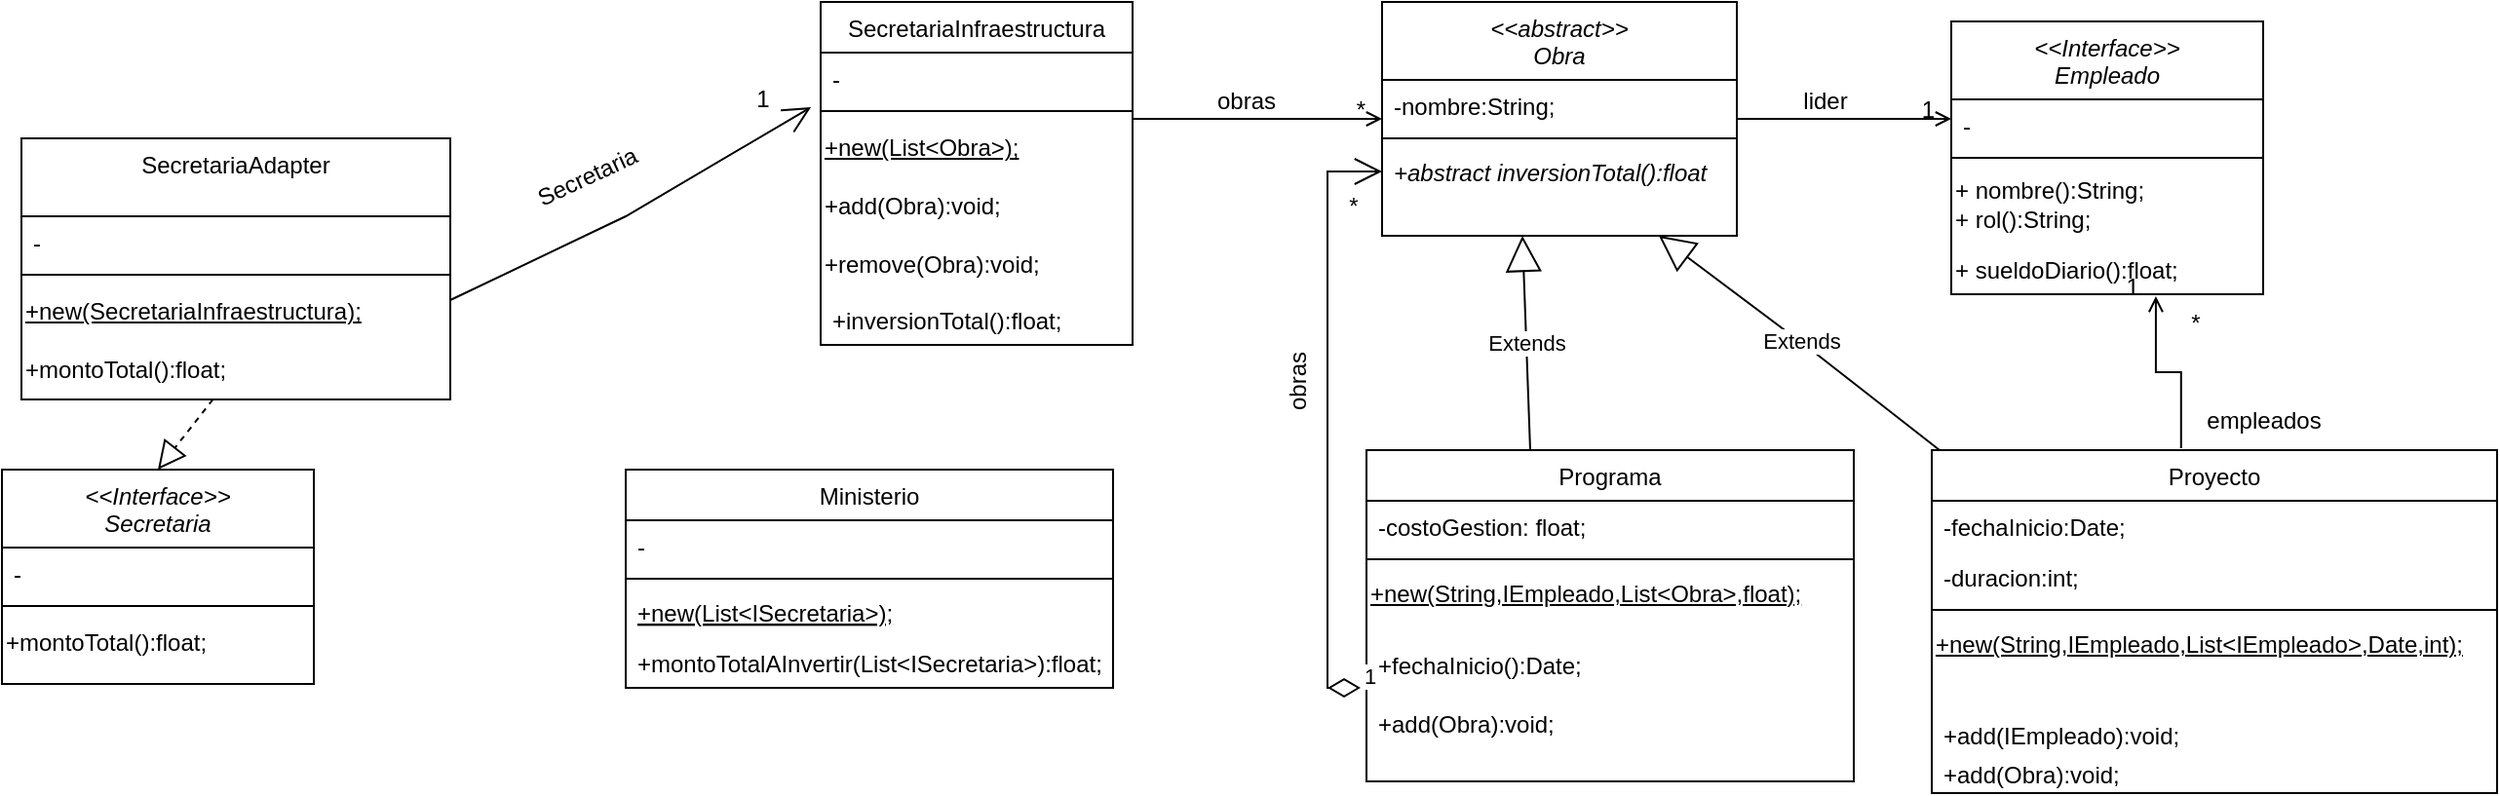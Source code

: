 <mxfile version="20.5.3" type="github">
  <diagram id="C5RBs43oDa-KdzZeNtuy" name="Page-1">
    <mxGraphModel dx="1609" dy="392" grid="1" gridSize="10" guides="1" tooltips="1" connect="1" arrows="1" fold="1" page="1" pageScale="1" pageWidth="827" pageHeight="1169" math="0" shadow="0">
      <root>
        <mxCell id="WIyWlLk6GJQsqaUBKTNV-0" />
        <mxCell id="WIyWlLk6GJQsqaUBKTNV-1" parent="WIyWlLk6GJQsqaUBKTNV-0" />
        <mxCell id="zkfFHV4jXpPFQw0GAbJ--0" value="SecretariaInfraestructura" style="swimlane;fontStyle=0;align=center;verticalAlign=top;childLayout=stackLayout;horizontal=1;startSize=26;horizontalStack=0;resizeParent=1;resizeLast=0;collapsible=1;marginBottom=0;rounded=0;shadow=0;strokeWidth=1;" parent="WIyWlLk6GJQsqaUBKTNV-1" vertex="1">
          <mxGeometry x="220" y="120" width="160" height="176" as="geometry">
            <mxRectangle x="230" y="140" width="160" height="26" as="alternateBounds" />
          </mxGeometry>
        </mxCell>
        <mxCell id="zkfFHV4jXpPFQw0GAbJ--1" value="-" style="text;align=left;verticalAlign=top;spacingLeft=4;spacingRight=4;overflow=hidden;rotatable=0;points=[[0,0.5],[1,0.5]];portConstraint=eastwest;" parent="zkfFHV4jXpPFQw0GAbJ--0" vertex="1">
          <mxGeometry y="26" width="160" height="26" as="geometry" />
        </mxCell>
        <mxCell id="zkfFHV4jXpPFQw0GAbJ--4" value="" style="line;html=1;strokeWidth=1;align=left;verticalAlign=middle;spacingTop=-1;spacingLeft=3;spacingRight=3;rotatable=0;labelPosition=right;points=[];portConstraint=eastwest;" parent="zkfFHV4jXpPFQw0GAbJ--0" vertex="1">
          <mxGeometry y="52" width="160" height="8" as="geometry" />
        </mxCell>
        <mxCell id="yNSSFjXagRhBC9FYQpMT-43" value="&lt;div align=&quot;left&quot;&gt;&lt;u&gt;+new(List&amp;lt;Obra&amp;gt;);&lt;/u&gt;&lt;/div&gt;" style="text;html=1;align=left;verticalAlign=middle;resizable=0;points=[];autosize=1;strokeColor=none;fillColor=none;" vertex="1" parent="zkfFHV4jXpPFQw0GAbJ--0">
          <mxGeometry y="60" width="160" height="30" as="geometry" />
        </mxCell>
        <mxCell id="yNSSFjXagRhBC9FYQpMT-44" value="&lt;div align=&quot;left&quot;&gt;+add(Obra):void;&lt;/div&gt;" style="text;html=1;align=left;verticalAlign=middle;resizable=0;points=[];autosize=1;strokeColor=none;fillColor=none;" vertex="1" parent="zkfFHV4jXpPFQw0GAbJ--0">
          <mxGeometry y="90" width="160" height="30" as="geometry" />
        </mxCell>
        <mxCell id="yNSSFjXagRhBC9FYQpMT-45" value="+remove(Obra):void;" style="text;html=1;align=left;verticalAlign=middle;resizable=0;points=[];autosize=1;strokeColor=none;fillColor=none;" vertex="1" parent="zkfFHV4jXpPFQw0GAbJ--0">
          <mxGeometry y="120" width="160" height="30" as="geometry" />
        </mxCell>
        <mxCell id="zkfFHV4jXpPFQw0GAbJ--5" value="+inversionTotal():float;" style="text;align=left;verticalAlign=top;spacingLeft=4;spacingRight=4;overflow=hidden;rotatable=0;points=[[0,0.5],[1,0.5]];portConstraint=eastwest;" parent="zkfFHV4jXpPFQw0GAbJ--0" vertex="1">
          <mxGeometry y="150" width="160" height="26" as="geometry" />
        </mxCell>
        <mxCell id="zkfFHV4jXpPFQw0GAbJ--6" value="Ministerio" style="swimlane;fontStyle=0;align=center;verticalAlign=top;childLayout=stackLayout;horizontal=1;startSize=26;horizontalStack=0;resizeParent=1;resizeLast=0;collapsible=1;marginBottom=0;rounded=0;shadow=0;strokeWidth=1;" parent="WIyWlLk6GJQsqaUBKTNV-1" vertex="1">
          <mxGeometry x="120" y="360" width="250" height="112" as="geometry">
            <mxRectangle x="130" y="380" width="160" height="26" as="alternateBounds" />
          </mxGeometry>
        </mxCell>
        <mxCell id="zkfFHV4jXpPFQw0GAbJ--7" value="-" style="text;align=left;verticalAlign=top;spacingLeft=4;spacingRight=4;overflow=hidden;rotatable=0;points=[[0,0.5],[1,0.5]];portConstraint=eastwest;" parent="zkfFHV4jXpPFQw0GAbJ--6" vertex="1">
          <mxGeometry y="26" width="250" height="26" as="geometry" />
        </mxCell>
        <mxCell id="zkfFHV4jXpPFQw0GAbJ--9" value="" style="line;html=1;strokeWidth=1;align=left;verticalAlign=middle;spacingTop=-1;spacingLeft=3;spacingRight=3;rotatable=0;labelPosition=right;points=[];portConstraint=eastwest;" parent="zkfFHV4jXpPFQw0GAbJ--6" vertex="1">
          <mxGeometry y="52" width="250" height="8" as="geometry" />
        </mxCell>
        <mxCell id="yNSSFjXagRhBC9FYQpMT-5" value="+new(List&lt;ISecretaria&gt;);" style="text;align=left;verticalAlign=top;spacingLeft=4;spacingRight=4;overflow=hidden;rotatable=0;points=[[0,0.5],[1,0.5]];portConstraint=eastwest;fontStyle=4" vertex="1" parent="zkfFHV4jXpPFQw0GAbJ--6">
          <mxGeometry y="60" width="250" height="26" as="geometry" />
        </mxCell>
        <mxCell id="zkfFHV4jXpPFQw0GAbJ--10" value="+montoTotalAInvertir(List&lt;ISecretaria&gt;):float;" style="text;align=left;verticalAlign=top;spacingLeft=4;spacingRight=4;overflow=hidden;rotatable=0;points=[[0,0.5],[1,0.5]];portConstraint=eastwest;fontStyle=0" parent="zkfFHV4jXpPFQw0GAbJ--6" vertex="1">
          <mxGeometry y="86" width="250" height="26" as="geometry" />
        </mxCell>
        <mxCell id="zkfFHV4jXpPFQw0GAbJ--13" value="&lt;&lt;Interface&gt;&gt;&#xa;Empleado" style="swimlane;fontStyle=2;align=center;verticalAlign=top;childLayout=stackLayout;horizontal=1;startSize=40;horizontalStack=0;resizeParent=1;resizeLast=0;collapsible=1;marginBottom=0;rounded=0;shadow=0;strokeWidth=1;" parent="WIyWlLk6GJQsqaUBKTNV-1" vertex="1">
          <mxGeometry x="800" y="130" width="160" height="140" as="geometry">
            <mxRectangle x="340" y="380" width="170" height="26" as="alternateBounds" />
          </mxGeometry>
        </mxCell>
        <mxCell id="zkfFHV4jXpPFQw0GAbJ--14" value="-" style="text;align=left;verticalAlign=top;spacingLeft=4;spacingRight=4;overflow=hidden;rotatable=0;points=[[0,0.5],[1,0.5]];portConstraint=eastwest;" parent="zkfFHV4jXpPFQw0GAbJ--13" vertex="1">
          <mxGeometry y="40" width="160" height="26" as="geometry" />
        </mxCell>
        <mxCell id="zkfFHV4jXpPFQw0GAbJ--15" value="" style="line;html=1;strokeWidth=1;align=left;verticalAlign=middle;spacingTop=-1;spacingLeft=3;spacingRight=3;rotatable=0;labelPosition=right;points=[];portConstraint=eastwest;" parent="zkfFHV4jXpPFQw0GAbJ--13" vertex="1">
          <mxGeometry y="66" width="160" height="8" as="geometry" />
        </mxCell>
        <mxCell id="yNSSFjXagRhBC9FYQpMT-0" value="&lt;div align=&quot;left&quot;&gt;+ nombre():String;&lt;div align=&quot;left&quot;&gt;+ rol():String;&lt;/div&gt;&lt;/div&gt;" style="text;html=1;align=left;verticalAlign=middle;resizable=0;points=[];autosize=1;strokeColor=none;fillColor=none;" vertex="1" parent="zkfFHV4jXpPFQw0GAbJ--13">
          <mxGeometry y="74" width="160" height="40" as="geometry" />
        </mxCell>
        <mxCell id="yNSSFjXagRhBC9FYQpMT-1" value="&lt;div align=&quot;left&quot;&gt;+ sueldoDiario():float;&lt;/div&gt;" style="text;whiteSpace=wrap;html=1;" vertex="1" parent="zkfFHV4jXpPFQw0GAbJ--13">
          <mxGeometry y="114" width="160" height="26" as="geometry" />
        </mxCell>
        <mxCell id="zkfFHV4jXpPFQw0GAbJ--17" value="&lt;&lt;abstract&gt;&gt;&#xa;Obra" style="swimlane;fontStyle=2;align=center;verticalAlign=top;childLayout=stackLayout;horizontal=1;startSize=40;horizontalStack=0;resizeParent=1;resizeLast=0;collapsible=1;marginBottom=0;rounded=0;shadow=0;strokeWidth=1;" parent="WIyWlLk6GJQsqaUBKTNV-1" vertex="1">
          <mxGeometry x="508" y="120" width="182" height="120" as="geometry">
            <mxRectangle x="550" y="140" width="160" height="26" as="alternateBounds" />
          </mxGeometry>
        </mxCell>
        <mxCell id="zkfFHV4jXpPFQw0GAbJ--18" value="-nombre:String;" style="text;align=left;verticalAlign=top;spacingLeft=4;spacingRight=4;overflow=hidden;rotatable=0;points=[[0,0.5],[1,0.5]];portConstraint=eastwest;" parent="zkfFHV4jXpPFQw0GAbJ--17" vertex="1">
          <mxGeometry y="40" width="182" height="26" as="geometry" />
        </mxCell>
        <mxCell id="zkfFHV4jXpPFQw0GAbJ--23" value="" style="line;html=1;strokeWidth=1;align=left;verticalAlign=middle;spacingTop=-1;spacingLeft=3;spacingRight=3;rotatable=0;labelPosition=right;points=[];portConstraint=eastwest;" parent="zkfFHV4jXpPFQw0GAbJ--17" vertex="1">
          <mxGeometry y="66" width="182" height="8" as="geometry" />
        </mxCell>
        <mxCell id="zkfFHV4jXpPFQw0GAbJ--24" value="+abstract inversionTotal():float" style="text;align=left;verticalAlign=top;spacingLeft=4;spacingRight=4;overflow=hidden;rotatable=0;points=[[0,0.5],[1,0.5]];portConstraint=eastwest;fontStyle=2" parent="zkfFHV4jXpPFQw0GAbJ--17" vertex="1">
          <mxGeometry y="74" width="182" height="26" as="geometry" />
        </mxCell>
        <mxCell id="zkfFHV4jXpPFQw0GAbJ--26" value="" style="endArrow=open;shadow=0;strokeWidth=1;rounded=0;endFill=1;edgeStyle=elbowEdgeStyle;elbow=vertical;" parent="WIyWlLk6GJQsqaUBKTNV-1" source="zkfFHV4jXpPFQw0GAbJ--0" target="zkfFHV4jXpPFQw0GAbJ--17" edge="1">
          <mxGeometry x="0.5" y="41" relative="1" as="geometry">
            <mxPoint x="380" y="192" as="sourcePoint" />
            <mxPoint x="540" y="192" as="targetPoint" />
            <mxPoint x="-40" y="32" as="offset" />
          </mxGeometry>
        </mxCell>
        <mxCell id="zkfFHV4jXpPFQw0GAbJ--28" value="*" style="resizable=0;align=right;verticalAlign=bottom;labelBackgroundColor=none;fontSize=12;" parent="zkfFHV4jXpPFQw0GAbJ--26" connectable="0" vertex="1">
          <mxGeometry x="1" relative="1" as="geometry">
            <mxPoint x="-7" y="4" as="offset" />
          </mxGeometry>
        </mxCell>
        <mxCell id="zkfFHV4jXpPFQw0GAbJ--29" value="obras" style="text;html=1;resizable=0;points=[];;align=center;verticalAlign=middle;labelBackgroundColor=none;rounded=0;shadow=0;strokeWidth=1;fontSize=12;" parent="zkfFHV4jXpPFQw0GAbJ--26" vertex="1" connectable="0">
          <mxGeometry x="0.5" y="49" relative="1" as="geometry">
            <mxPoint x="-38" y="40" as="offset" />
          </mxGeometry>
        </mxCell>
        <mxCell id="yNSSFjXagRhBC9FYQpMT-2" value="" style="endArrow=open;shadow=0;strokeWidth=1;rounded=0;endFill=1;edgeStyle=elbowEdgeStyle;elbow=vertical;exitX=1;exitY=0.5;exitDx=0;exitDy=0;" edge="1" parent="WIyWlLk6GJQsqaUBKTNV-1" source="zkfFHV4jXpPFQw0GAbJ--17" target="zkfFHV4jXpPFQw0GAbJ--14">
          <mxGeometry x="0.5" y="41" relative="1" as="geometry">
            <mxPoint x="668" y="179.5" as="sourcePoint" />
            <mxPoint x="796" y="179.5" as="targetPoint" />
            <mxPoint x="-40" y="32" as="offset" />
          </mxGeometry>
        </mxCell>
        <mxCell id="yNSSFjXagRhBC9FYQpMT-3" value="1" style="resizable=0;align=right;verticalAlign=bottom;labelBackgroundColor=none;fontSize=12;" connectable="0" vertex="1" parent="yNSSFjXagRhBC9FYQpMT-2">
          <mxGeometry x="1" relative="1" as="geometry">
            <mxPoint x="-7" y="4" as="offset" />
          </mxGeometry>
        </mxCell>
        <mxCell id="yNSSFjXagRhBC9FYQpMT-4" value="lider" style="text;html=1;resizable=0;points=[];;align=center;verticalAlign=middle;labelBackgroundColor=none;rounded=0;shadow=0;strokeWidth=1;fontSize=12;" vertex="1" connectable="0" parent="yNSSFjXagRhBC9FYQpMT-2">
          <mxGeometry x="0.5" y="49" relative="1" as="geometry">
            <mxPoint x="-38" y="40" as="offset" />
          </mxGeometry>
        </mxCell>
        <mxCell id="yNSSFjXagRhBC9FYQpMT-6" value="&lt;&lt;Interface&gt;&gt;&#xa;Secretaria" style="swimlane;fontStyle=2;align=center;verticalAlign=top;childLayout=stackLayout;horizontal=1;startSize=40;horizontalStack=0;resizeParent=1;resizeLast=0;collapsible=1;marginBottom=0;rounded=0;shadow=0;strokeWidth=1;" vertex="1" parent="WIyWlLk6GJQsqaUBKTNV-1">
          <mxGeometry x="-200" y="360" width="160" height="110" as="geometry">
            <mxRectangle x="340" y="380" width="170" height="26" as="alternateBounds" />
          </mxGeometry>
        </mxCell>
        <mxCell id="yNSSFjXagRhBC9FYQpMT-7" value="-" style="text;align=left;verticalAlign=top;spacingLeft=4;spacingRight=4;overflow=hidden;rotatable=0;points=[[0,0.5],[1,0.5]];portConstraint=eastwest;" vertex="1" parent="yNSSFjXagRhBC9FYQpMT-6">
          <mxGeometry y="40" width="160" height="26" as="geometry" />
        </mxCell>
        <mxCell id="yNSSFjXagRhBC9FYQpMT-8" value="" style="line;html=1;strokeWidth=1;align=left;verticalAlign=middle;spacingTop=-1;spacingLeft=3;spacingRight=3;rotatable=0;labelPosition=right;points=[];portConstraint=eastwest;" vertex="1" parent="yNSSFjXagRhBC9FYQpMT-6">
          <mxGeometry y="66" width="160" height="8" as="geometry" />
        </mxCell>
        <mxCell id="yNSSFjXagRhBC9FYQpMT-9" value="+montoTotal():float;" style="text;html=1;align=left;verticalAlign=middle;resizable=0;points=[];autosize=1;strokeColor=none;fillColor=none;" vertex="1" parent="yNSSFjXagRhBC9FYQpMT-6">
          <mxGeometry y="74" width="160" height="30" as="geometry" />
        </mxCell>
        <mxCell id="yNSSFjXagRhBC9FYQpMT-11" value="Programa" style="swimlane;fontStyle=0;align=center;verticalAlign=top;childLayout=stackLayout;horizontal=1;startSize=26;horizontalStack=0;resizeParent=1;resizeLast=0;collapsible=1;marginBottom=0;rounded=0;shadow=0;strokeWidth=1;" vertex="1" parent="WIyWlLk6GJQsqaUBKTNV-1">
          <mxGeometry x="500" y="350" width="250" height="170" as="geometry">
            <mxRectangle x="230" y="140" width="160" height="26" as="alternateBounds" />
          </mxGeometry>
        </mxCell>
        <mxCell id="yNSSFjXagRhBC9FYQpMT-12" value="-costoGestion: float;" style="text;align=left;verticalAlign=top;spacingLeft=4;spacingRight=4;overflow=hidden;rotatable=0;points=[[0,0.5],[1,0.5]];portConstraint=eastwest;" vertex="1" parent="yNSSFjXagRhBC9FYQpMT-11">
          <mxGeometry y="26" width="250" height="26" as="geometry" />
        </mxCell>
        <mxCell id="yNSSFjXagRhBC9FYQpMT-13" value="" style="line;html=1;strokeWidth=1;align=left;verticalAlign=middle;spacingTop=-1;spacingLeft=3;spacingRight=3;rotatable=0;labelPosition=right;points=[];portConstraint=eastwest;" vertex="1" parent="yNSSFjXagRhBC9FYQpMT-11">
          <mxGeometry y="52" width="250" height="8" as="geometry" />
        </mxCell>
        <mxCell id="yNSSFjXagRhBC9FYQpMT-15" value="&lt;u&gt;+new(String,IEmpleado,List&amp;lt;Obra&amp;gt;,float);&lt;/u&gt;" style="text;whiteSpace=wrap;html=1;" vertex="1" parent="yNSSFjXagRhBC9FYQpMT-11">
          <mxGeometry y="60" width="250" height="30" as="geometry" />
        </mxCell>
        <mxCell id="yNSSFjXagRhBC9FYQpMT-14" value="&#xa;+fechaInicio():Date;&#xa;&#xa;" style="text;align=left;verticalAlign=bottom;spacingLeft=4;spacingRight=4;overflow=hidden;rotatable=0;points=[[0,0.5],[1,0.5]];portConstraint=eastwest;" vertex="1" parent="yNSSFjXagRhBC9FYQpMT-11">
          <mxGeometry y="90" width="250" height="40" as="geometry" />
        </mxCell>
        <mxCell id="yNSSFjXagRhBC9FYQpMT-16" value="+add(Obra):void;" style="text;align=left;verticalAlign=bottom;spacingLeft=4;spacingRight=4;overflow=hidden;rotatable=0;points=[[0,0.5],[1,0.5]];portConstraint=eastwest;" vertex="1" parent="yNSSFjXagRhBC9FYQpMT-11">
          <mxGeometry y="130" width="250" height="20" as="geometry" />
        </mxCell>
        <mxCell id="yNSSFjXagRhBC9FYQpMT-17" value="Extends" style="endArrow=block;endSize=16;endFill=0;html=1;rounded=0;exitX=0.336;exitY=0;exitDx=0;exitDy=0;exitPerimeter=0;" edge="1" parent="WIyWlLk6GJQsqaUBKTNV-1" source="yNSSFjXagRhBC9FYQpMT-11">
          <mxGeometry width="160" relative="1" as="geometry">
            <mxPoint x="510" y="330" as="sourcePoint" />
            <mxPoint x="580" y="240" as="targetPoint" />
          </mxGeometry>
        </mxCell>
        <mxCell id="yNSSFjXagRhBC9FYQpMT-18" value="Proyecto" style="swimlane;fontStyle=0;align=center;verticalAlign=top;childLayout=stackLayout;horizontal=1;startSize=26;horizontalStack=0;resizeParent=1;resizeLast=0;collapsible=1;marginBottom=0;rounded=0;shadow=0;strokeWidth=1;" vertex="1" parent="WIyWlLk6GJQsqaUBKTNV-1">
          <mxGeometry x="790" y="350" width="290" height="176" as="geometry">
            <mxRectangle x="230" y="140" width="160" height="26" as="alternateBounds" />
          </mxGeometry>
        </mxCell>
        <mxCell id="yNSSFjXagRhBC9FYQpMT-19" value="-fechaInicio:Date;" style="text;align=left;verticalAlign=top;spacingLeft=4;spacingRight=4;overflow=hidden;rotatable=0;points=[[0,0.5],[1,0.5]];portConstraint=eastwest;" vertex="1" parent="yNSSFjXagRhBC9FYQpMT-18">
          <mxGeometry y="26" width="290" height="26" as="geometry" />
        </mxCell>
        <mxCell id="yNSSFjXagRhBC9FYQpMT-24" value="-duracion:int;" style="text;align=left;verticalAlign=top;spacingLeft=4;spacingRight=4;overflow=hidden;rotatable=0;points=[[0,0.5],[1,0.5]];portConstraint=eastwest;" vertex="1" parent="yNSSFjXagRhBC9FYQpMT-18">
          <mxGeometry y="52" width="290" height="26" as="geometry" />
        </mxCell>
        <mxCell id="yNSSFjXagRhBC9FYQpMT-20" value="" style="line;html=1;strokeWidth=1;align=left;verticalAlign=middle;spacingTop=-1;spacingLeft=3;spacingRight=3;rotatable=0;labelPosition=right;points=[];portConstraint=eastwest;" vertex="1" parent="yNSSFjXagRhBC9FYQpMT-18">
          <mxGeometry y="78" width="290" height="8" as="geometry" />
        </mxCell>
        <mxCell id="yNSSFjXagRhBC9FYQpMT-21" value="&lt;u&gt;+new(String,IEmpleado,List&amp;lt;IEmpleado&amp;gt;,Date,int);&lt;/u&gt;" style="text;whiteSpace=wrap;html=1;" vertex="1" parent="yNSSFjXagRhBC9FYQpMT-18">
          <mxGeometry y="86" width="290" height="30" as="geometry" />
        </mxCell>
        <mxCell id="yNSSFjXagRhBC9FYQpMT-22" value="+add(IEmpleado):void;" style="text;align=left;verticalAlign=bottom;spacingLeft=4;spacingRight=4;overflow=hidden;rotatable=0;points=[[0,0.5],[1,0.5]];portConstraint=eastwest;" vertex="1" parent="yNSSFjXagRhBC9FYQpMT-18">
          <mxGeometry y="116" width="290" height="40" as="geometry" />
        </mxCell>
        <mxCell id="yNSSFjXagRhBC9FYQpMT-23" value="+add(Obra):void;" style="text;align=left;verticalAlign=bottom;spacingLeft=4;spacingRight=4;overflow=hidden;rotatable=0;points=[[0,0.5],[1,0.5]];portConstraint=eastwest;" vertex="1" parent="yNSSFjXagRhBC9FYQpMT-18">
          <mxGeometry y="156" width="290" height="20" as="geometry" />
        </mxCell>
        <mxCell id="yNSSFjXagRhBC9FYQpMT-25" value="Extends" style="endArrow=block;endSize=16;endFill=0;html=1;rounded=0;exitX=0.336;exitY=0;exitDx=0;exitDy=0;exitPerimeter=0;" edge="1" parent="WIyWlLk6GJQsqaUBKTNV-1">
          <mxGeometry width="160" relative="1" as="geometry">
            <mxPoint x="794" y="350" as="sourcePoint" />
            <mxPoint x="650" y="240" as="targetPoint" />
            <Array as="points">
              <mxPoint x="730" y="300" />
            </Array>
          </mxGeometry>
        </mxCell>
        <mxCell id="yNSSFjXagRhBC9FYQpMT-26" value="" style="endArrow=open;shadow=0;strokeWidth=1;rounded=0;endFill=1;edgeStyle=elbowEdgeStyle;elbow=vertical;exitX=0.441;exitY=-0.006;exitDx=0;exitDy=0;exitPerimeter=0;entryX=0.656;entryY=1.038;entryDx=0;entryDy=0;entryPerimeter=0;" edge="1" parent="WIyWlLk6GJQsqaUBKTNV-1" source="yNSSFjXagRhBC9FYQpMT-18" target="yNSSFjXagRhBC9FYQpMT-1">
          <mxGeometry x="0.5" y="41" relative="1" as="geometry">
            <mxPoint x="850" y="320" as="sourcePoint" />
            <mxPoint x="960" y="320" as="targetPoint" />
            <mxPoint x="-40" y="32" as="offset" />
            <Array as="points">
              <mxPoint x="910" y="310" />
            </Array>
          </mxGeometry>
        </mxCell>
        <mxCell id="yNSSFjXagRhBC9FYQpMT-27" value="1" style="resizable=0;align=right;verticalAlign=bottom;labelBackgroundColor=none;fontSize=12;" connectable="0" vertex="1" parent="yNSSFjXagRhBC9FYQpMT-26">
          <mxGeometry x="1" relative="1" as="geometry">
            <mxPoint x="-7" y="4" as="offset" />
          </mxGeometry>
        </mxCell>
        <mxCell id="yNSSFjXagRhBC9FYQpMT-29" value="*" style="text;html=1;align=center;verticalAlign=middle;resizable=0;points=[];autosize=1;strokeColor=none;fillColor=none;" vertex="1" parent="WIyWlLk6GJQsqaUBKTNV-1">
          <mxGeometry x="910" y="270" width="30" height="30" as="geometry" />
        </mxCell>
        <mxCell id="yNSSFjXagRhBC9FYQpMT-30" value="empleados" style="text;html=1;align=center;verticalAlign=middle;resizable=0;points=[];autosize=1;strokeColor=none;fillColor=none;" vertex="1" parent="WIyWlLk6GJQsqaUBKTNV-1">
          <mxGeometry x="920" y="320" width="80" height="30" as="geometry" />
        </mxCell>
        <mxCell id="yNSSFjXagRhBC9FYQpMT-31" value="1" style="endArrow=open;html=1;endSize=12;startArrow=diamondThin;startSize=14;startFill=0;edgeStyle=orthogonalEdgeStyle;align=left;verticalAlign=bottom;rounded=0;exitX=-0.012;exitY=0.8;exitDx=0;exitDy=0;exitPerimeter=0;entryX=0;entryY=0.5;entryDx=0;entryDy=0;" edge="1" parent="WIyWlLk6GJQsqaUBKTNV-1" source="yNSSFjXagRhBC9FYQpMT-14" target="zkfFHV4jXpPFQw0GAbJ--24">
          <mxGeometry x="-1" y="3" relative="1" as="geometry">
            <mxPoint x="370" y="380" as="sourcePoint" />
            <mxPoint x="480" y="220" as="targetPoint" />
            <Array as="points">
              <mxPoint x="480" y="472" />
              <mxPoint x="480" y="207" />
            </Array>
          </mxGeometry>
        </mxCell>
        <mxCell id="yNSSFjXagRhBC9FYQpMT-32" value="*" style="text;html=1;align=center;verticalAlign=middle;resizable=0;points=[];autosize=1;strokeColor=none;fillColor=none;" vertex="1" parent="WIyWlLk6GJQsqaUBKTNV-1">
          <mxGeometry x="478" y="210" width="30" height="30" as="geometry" />
        </mxCell>
        <mxCell id="yNSSFjXagRhBC9FYQpMT-33" value="obras" style="text;html=1;align=center;verticalAlign=middle;resizable=0;points=[];autosize=1;strokeColor=none;fillColor=none;rotation=-90;" vertex="1" parent="WIyWlLk6GJQsqaUBKTNV-1">
          <mxGeometry x="440" y="300" width="50" height="30" as="geometry" />
        </mxCell>
        <mxCell id="yNSSFjXagRhBC9FYQpMT-34" value="SecretariaAdapter" style="swimlane;fontStyle=0;align=center;verticalAlign=top;childLayout=stackLayout;horizontal=1;startSize=40;horizontalStack=0;resizeParent=1;resizeLast=0;collapsible=1;marginBottom=0;rounded=0;shadow=0;strokeWidth=1;" vertex="1" parent="WIyWlLk6GJQsqaUBKTNV-1">
          <mxGeometry x="-190" y="190" width="220" height="134" as="geometry">
            <mxRectangle x="340" y="380" width="170" height="26" as="alternateBounds" />
          </mxGeometry>
        </mxCell>
        <mxCell id="yNSSFjXagRhBC9FYQpMT-35" value="-" style="text;align=left;verticalAlign=top;spacingLeft=4;spacingRight=4;overflow=hidden;rotatable=0;points=[[0,0.5],[1,0.5]];portConstraint=eastwest;" vertex="1" parent="yNSSFjXagRhBC9FYQpMT-34">
          <mxGeometry y="40" width="220" height="26" as="geometry" />
        </mxCell>
        <mxCell id="yNSSFjXagRhBC9FYQpMT-36" value="" style="line;html=1;strokeWidth=1;align=left;verticalAlign=middle;spacingTop=-1;spacingLeft=3;spacingRight=3;rotatable=0;labelPosition=right;points=[];portConstraint=eastwest;" vertex="1" parent="yNSSFjXagRhBC9FYQpMT-34">
          <mxGeometry y="66" width="220" height="8" as="geometry" />
        </mxCell>
        <mxCell id="yNSSFjXagRhBC9FYQpMT-38" value="&lt;div align=&quot;left&quot;&gt;&lt;u&gt;+new(SecretariaInfraestructura);&lt;/u&gt;&lt;/div&gt;" style="text;html=1;align=left;verticalAlign=middle;resizable=0;points=[];autosize=1;strokeColor=none;fillColor=none;" vertex="1" parent="yNSSFjXagRhBC9FYQpMT-34">
          <mxGeometry y="74" width="220" height="30" as="geometry" />
        </mxCell>
        <mxCell id="yNSSFjXagRhBC9FYQpMT-37" value="+montoTotal():float;" style="text;html=1;align=left;verticalAlign=middle;resizable=0;points=[];autosize=1;strokeColor=none;fillColor=none;" vertex="1" parent="yNSSFjXagRhBC9FYQpMT-34">
          <mxGeometry y="104" width="220" height="30" as="geometry" />
        </mxCell>
        <mxCell id="yNSSFjXagRhBC9FYQpMT-39" value="" style="endArrow=block;dashed=1;endFill=0;endSize=12;html=1;rounded=0;entryX=0.5;entryY=0;entryDx=0;entryDy=0;" edge="1" parent="WIyWlLk6GJQsqaUBKTNV-1" source="yNSSFjXagRhBC9FYQpMT-37" target="yNSSFjXagRhBC9FYQpMT-6">
          <mxGeometry width="160" relative="1" as="geometry">
            <mxPoint x="-100" y="334.5" as="sourcePoint" />
            <mxPoint x="60" y="334.5" as="targetPoint" />
          </mxGeometry>
        </mxCell>
        <mxCell id="yNSSFjXagRhBC9FYQpMT-40" value="" style="endArrow=open;endFill=1;endSize=12;html=1;rounded=0;entryX=-0.031;entryY=1.077;entryDx=0;entryDy=0;entryPerimeter=0;exitX=1;exitY=0.3;exitDx=0;exitDy=0;exitPerimeter=0;" edge="1" parent="WIyWlLk6GJQsqaUBKTNV-1" source="yNSSFjXagRhBC9FYQpMT-38" target="zkfFHV4jXpPFQw0GAbJ--1">
          <mxGeometry width="160" relative="1" as="geometry">
            <mxPoint x="30" y="284.5" as="sourcePoint" />
            <mxPoint x="190" y="284.5" as="targetPoint" />
            <Array as="points">
              <mxPoint x="120" y="230" />
            </Array>
          </mxGeometry>
        </mxCell>
        <mxCell id="yNSSFjXagRhBC9FYQpMT-41" value="Secretaria" style="text;html=1;align=center;verticalAlign=middle;resizable=0;points=[];autosize=1;strokeColor=none;fillColor=none;rotation=-25;" vertex="1" parent="WIyWlLk6GJQsqaUBKTNV-1">
          <mxGeometry x="60" y="195" width="80" height="30" as="geometry" />
        </mxCell>
        <mxCell id="yNSSFjXagRhBC9FYQpMT-42" value="1" style="text;html=1;align=center;verticalAlign=middle;resizable=0;points=[];autosize=1;strokeColor=none;fillColor=none;" vertex="1" parent="WIyWlLk6GJQsqaUBKTNV-1">
          <mxGeometry x="175" y="155" width="30" height="30" as="geometry" />
        </mxCell>
      </root>
    </mxGraphModel>
  </diagram>
</mxfile>
